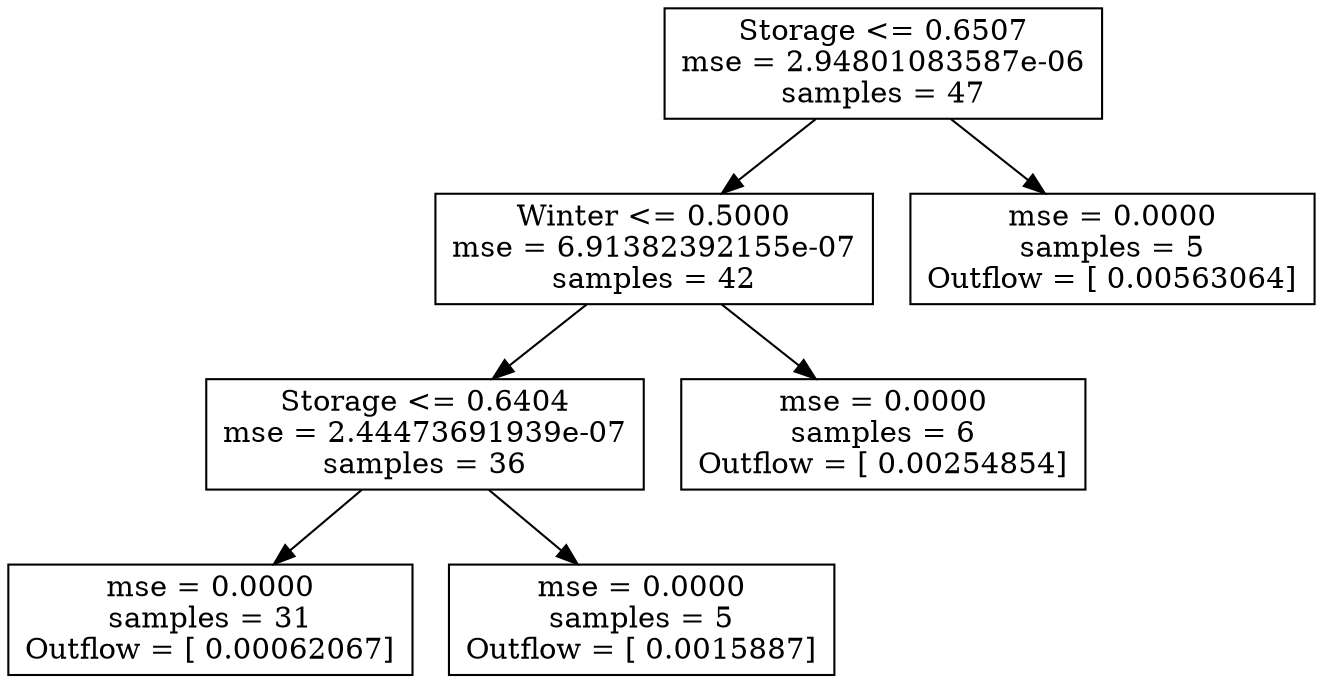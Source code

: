 digraph Tree {
0 [label="Storage <= 0.6507\nmse = 2.94801083587e-06\nsamples = 47", shape="box"] ;
1 [label="Winter <= 0.5000\nmse = 6.91382392155e-07\nsamples = 42", shape="box"] ;
0 -> 1 ;
2 [label="Storage <= 0.6404\nmse = 2.44473691939e-07\nsamples = 36", shape="box"] ;
1 -> 2 ;
3 [label="mse = 0.0000\nsamples = 31\nOutflow = [ 0.00062067]", shape="box"] ;
2 -> 3 ;
4 [label="mse = 0.0000\nsamples = 5\nOutflow = [ 0.0015887]", shape="box"] ;
2 -> 4 ;
5 [label="mse = 0.0000\nsamples = 6\nOutflow = [ 0.00254854]", shape="box"] ;
1 -> 5 ;
6 [label="mse = 0.0000\nsamples = 5\nOutflow = [ 0.00563064]", shape="box"] ;
0 -> 6 ;
}